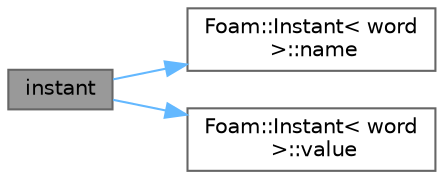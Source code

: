digraph "instant"
{
 // LATEX_PDF_SIZE
  bgcolor="transparent";
  edge [fontname=Helvetica,fontsize=10,labelfontname=Helvetica,labelfontsize=10];
  node [fontname=Helvetica,fontsize=10,shape=box,height=0.2,width=0.4];
  rankdir="LR";
  Node1 [id="Node000001",label="instant",height=0.2,width=0.4,color="gray40", fillcolor="grey60", style="filled", fontcolor="black",tooltip=" "];
  Node1 -> Node2 [id="edge1_Node000001_Node000002",color="steelblue1",style="solid",tooltip=" "];
  Node2 [id="Node000002",label="Foam::Instant\< word\l \>::name",height=0.2,width=0.4,color="grey40", fillcolor="white", style="filled",URL="$classFoam_1_1Instant.html#a6e404925e3f37f98aad82bf7844234df",tooltip=" "];
  Node1 -> Node3 [id="edge2_Node000001_Node000003",color="steelblue1",style="solid",tooltip=" "];
  Node3 [id="Node000003",label="Foam::Instant\< word\l \>::value",height=0.2,width=0.4,color="grey40", fillcolor="white", style="filled",URL="$classFoam_1_1Instant.html#a3bf23f4842a25fbbd8bccc9db14839de",tooltip=" "];
}
